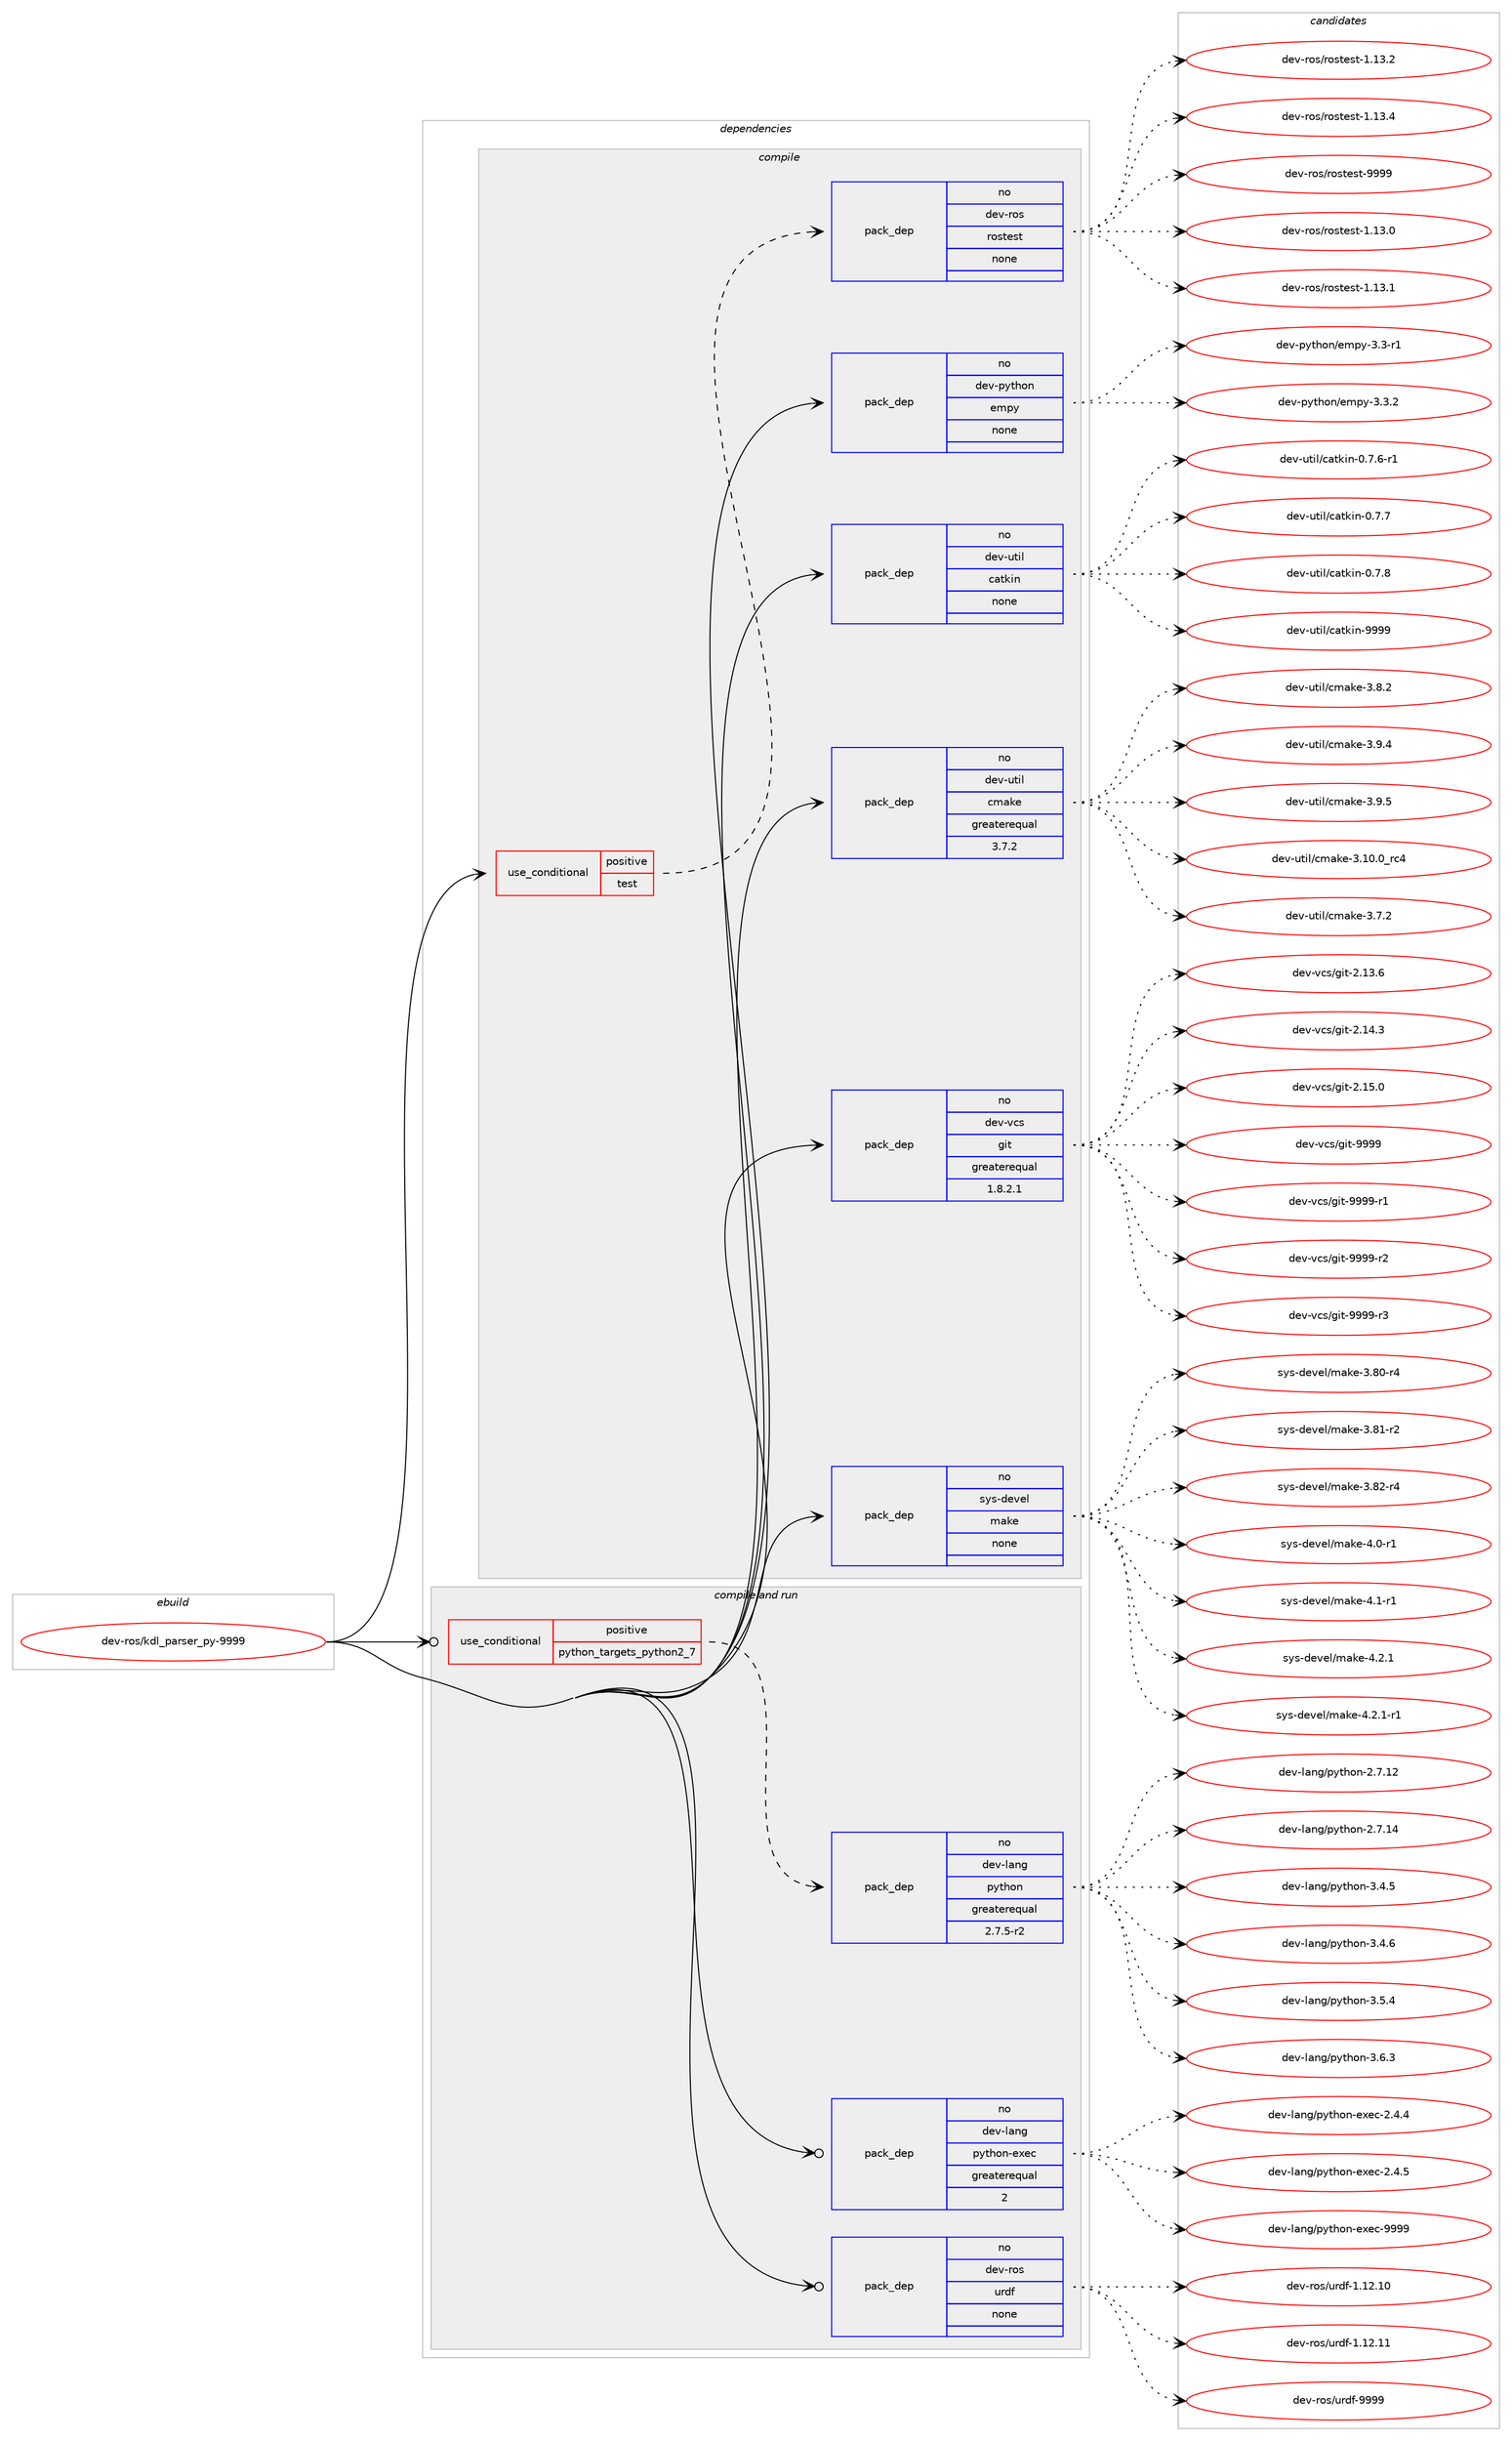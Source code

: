 digraph prolog {

# *************
# Graph options
# *************

newrank=true;
concentrate=true;
compound=true;
graph [rankdir=LR,fontname=Helvetica,fontsize=10,ranksep=1.5];#, ranksep=2.5, nodesep=0.2];
edge  [arrowhead=vee];
node  [fontname=Helvetica,fontsize=10];

# **********
# The ebuild
# **********

subgraph cluster_leftcol {
color=gray;
rank=same;
label=<<i>ebuild</i>>;
id [label="dev-ros/kdl_parser_py-9999", color=red, width=4, href="../dev-ros/kdl_parser_py-9999.svg"];
}

# ****************
# The dependencies
# ****************

subgraph cluster_midcol {
color=gray;
label=<<i>dependencies</i>>;
subgraph cluster_compile {
fillcolor="#eeeeee";
style=filled;
label=<<i>compile</i>>;
subgraph cond45642 {
dependency203620 [label=<<TABLE BORDER="0" CELLBORDER="1" CELLSPACING="0" CELLPADDING="4"><TR><TD ROWSPAN="3" CELLPADDING="10">use_conditional</TD></TR><TR><TD>positive</TD></TR><TR><TD>test</TD></TR></TABLE>>, shape=none, color=red];
subgraph pack153991 {
dependency203621 [label=<<TABLE BORDER="0" CELLBORDER="1" CELLSPACING="0" CELLPADDING="4" WIDTH="220"><TR><TD ROWSPAN="6" CELLPADDING="30">pack_dep</TD></TR><TR><TD WIDTH="110">no</TD></TR><TR><TD>dev-ros</TD></TR><TR><TD>rostest</TD></TR><TR><TD>none</TD></TR><TR><TD></TD></TR></TABLE>>, shape=none, color=blue];
}
dependency203620:e -> dependency203621:w [weight=20,style="dashed",arrowhead="vee"];
}
id:e -> dependency203620:w [weight=20,style="solid",arrowhead="vee"];
subgraph pack153992 {
dependency203622 [label=<<TABLE BORDER="0" CELLBORDER="1" CELLSPACING="0" CELLPADDING="4" WIDTH="220"><TR><TD ROWSPAN="6" CELLPADDING="30">pack_dep</TD></TR><TR><TD WIDTH="110">no</TD></TR><TR><TD>dev-python</TD></TR><TR><TD>empy</TD></TR><TR><TD>none</TD></TR><TR><TD></TD></TR></TABLE>>, shape=none, color=blue];
}
id:e -> dependency203622:w [weight=20,style="solid",arrowhead="vee"];
subgraph pack153993 {
dependency203623 [label=<<TABLE BORDER="0" CELLBORDER="1" CELLSPACING="0" CELLPADDING="4" WIDTH="220"><TR><TD ROWSPAN="6" CELLPADDING="30">pack_dep</TD></TR><TR><TD WIDTH="110">no</TD></TR><TR><TD>dev-util</TD></TR><TR><TD>catkin</TD></TR><TR><TD>none</TD></TR><TR><TD></TD></TR></TABLE>>, shape=none, color=blue];
}
id:e -> dependency203623:w [weight=20,style="solid",arrowhead="vee"];
subgraph pack153994 {
dependency203624 [label=<<TABLE BORDER="0" CELLBORDER="1" CELLSPACING="0" CELLPADDING="4" WIDTH="220"><TR><TD ROWSPAN="6" CELLPADDING="30">pack_dep</TD></TR><TR><TD WIDTH="110">no</TD></TR><TR><TD>dev-util</TD></TR><TR><TD>cmake</TD></TR><TR><TD>greaterequal</TD></TR><TR><TD>3.7.2</TD></TR></TABLE>>, shape=none, color=blue];
}
id:e -> dependency203624:w [weight=20,style="solid",arrowhead="vee"];
subgraph pack153995 {
dependency203625 [label=<<TABLE BORDER="0" CELLBORDER="1" CELLSPACING="0" CELLPADDING="4" WIDTH="220"><TR><TD ROWSPAN="6" CELLPADDING="30">pack_dep</TD></TR><TR><TD WIDTH="110">no</TD></TR><TR><TD>dev-vcs</TD></TR><TR><TD>git</TD></TR><TR><TD>greaterequal</TD></TR><TR><TD>1.8.2.1</TD></TR></TABLE>>, shape=none, color=blue];
}
id:e -> dependency203625:w [weight=20,style="solid",arrowhead="vee"];
subgraph pack153996 {
dependency203626 [label=<<TABLE BORDER="0" CELLBORDER="1" CELLSPACING="0" CELLPADDING="4" WIDTH="220"><TR><TD ROWSPAN="6" CELLPADDING="30">pack_dep</TD></TR><TR><TD WIDTH="110">no</TD></TR><TR><TD>sys-devel</TD></TR><TR><TD>make</TD></TR><TR><TD>none</TD></TR><TR><TD></TD></TR></TABLE>>, shape=none, color=blue];
}
id:e -> dependency203626:w [weight=20,style="solid",arrowhead="vee"];
}
subgraph cluster_compileandrun {
fillcolor="#eeeeee";
style=filled;
label=<<i>compile and run</i>>;
subgraph cond45643 {
dependency203627 [label=<<TABLE BORDER="0" CELLBORDER="1" CELLSPACING="0" CELLPADDING="4"><TR><TD ROWSPAN="3" CELLPADDING="10">use_conditional</TD></TR><TR><TD>positive</TD></TR><TR><TD>python_targets_python2_7</TD></TR></TABLE>>, shape=none, color=red];
subgraph pack153997 {
dependency203628 [label=<<TABLE BORDER="0" CELLBORDER="1" CELLSPACING="0" CELLPADDING="4" WIDTH="220"><TR><TD ROWSPAN="6" CELLPADDING="30">pack_dep</TD></TR><TR><TD WIDTH="110">no</TD></TR><TR><TD>dev-lang</TD></TR><TR><TD>python</TD></TR><TR><TD>greaterequal</TD></TR><TR><TD>2.7.5-r2</TD></TR></TABLE>>, shape=none, color=blue];
}
dependency203627:e -> dependency203628:w [weight=20,style="dashed",arrowhead="vee"];
}
id:e -> dependency203627:w [weight=20,style="solid",arrowhead="odotvee"];
subgraph pack153998 {
dependency203629 [label=<<TABLE BORDER="0" CELLBORDER="1" CELLSPACING="0" CELLPADDING="4" WIDTH="220"><TR><TD ROWSPAN="6" CELLPADDING="30">pack_dep</TD></TR><TR><TD WIDTH="110">no</TD></TR><TR><TD>dev-lang</TD></TR><TR><TD>python-exec</TD></TR><TR><TD>greaterequal</TD></TR><TR><TD>2</TD></TR></TABLE>>, shape=none, color=blue];
}
id:e -> dependency203629:w [weight=20,style="solid",arrowhead="odotvee"];
subgraph pack153999 {
dependency203630 [label=<<TABLE BORDER="0" CELLBORDER="1" CELLSPACING="0" CELLPADDING="4" WIDTH="220"><TR><TD ROWSPAN="6" CELLPADDING="30">pack_dep</TD></TR><TR><TD WIDTH="110">no</TD></TR><TR><TD>dev-ros</TD></TR><TR><TD>urdf</TD></TR><TR><TD>none</TD></TR><TR><TD></TD></TR></TABLE>>, shape=none, color=blue];
}
id:e -> dependency203630:w [weight=20,style="solid",arrowhead="odotvee"];
}
subgraph cluster_run {
fillcolor="#eeeeee";
style=filled;
label=<<i>run</i>>;
}
}

# **************
# The candidates
# **************

subgraph cluster_choices {
rank=same;
color=gray;
label=<<i>candidates</i>>;

subgraph choice153991 {
color=black;
nodesep=1;
choice100101118451141111154711411111511610111511645494649514648 [label="dev-ros/rostest-1.13.0", color=red, width=4,href="../dev-ros/rostest-1.13.0.svg"];
choice100101118451141111154711411111511610111511645494649514649 [label="dev-ros/rostest-1.13.1", color=red, width=4,href="../dev-ros/rostest-1.13.1.svg"];
choice100101118451141111154711411111511610111511645494649514650 [label="dev-ros/rostest-1.13.2", color=red, width=4,href="../dev-ros/rostest-1.13.2.svg"];
choice100101118451141111154711411111511610111511645494649514652 [label="dev-ros/rostest-1.13.4", color=red, width=4,href="../dev-ros/rostest-1.13.4.svg"];
choice10010111845114111115471141111151161011151164557575757 [label="dev-ros/rostest-9999", color=red, width=4,href="../dev-ros/rostest-9999.svg"];
dependency203621:e -> choice100101118451141111154711411111511610111511645494649514648:w [style=dotted,weight="100"];
dependency203621:e -> choice100101118451141111154711411111511610111511645494649514649:w [style=dotted,weight="100"];
dependency203621:e -> choice100101118451141111154711411111511610111511645494649514650:w [style=dotted,weight="100"];
dependency203621:e -> choice100101118451141111154711411111511610111511645494649514652:w [style=dotted,weight="100"];
dependency203621:e -> choice10010111845114111115471141111151161011151164557575757:w [style=dotted,weight="100"];
}
subgraph choice153992 {
color=black;
nodesep=1;
choice1001011184511212111610411111047101109112121455146514511449 [label="dev-python/empy-3.3-r1", color=red, width=4,href="../dev-python/empy-3.3-r1.svg"];
choice1001011184511212111610411111047101109112121455146514650 [label="dev-python/empy-3.3.2", color=red, width=4,href="../dev-python/empy-3.3.2.svg"];
dependency203622:e -> choice1001011184511212111610411111047101109112121455146514511449:w [style=dotted,weight="100"];
dependency203622:e -> choice1001011184511212111610411111047101109112121455146514650:w [style=dotted,weight="100"];
}
subgraph choice153993 {
color=black;
nodesep=1;
choice100101118451171161051084799971161071051104548465546544511449 [label="dev-util/catkin-0.7.6-r1", color=red, width=4,href="../dev-util/catkin-0.7.6-r1.svg"];
choice10010111845117116105108479997116107105110454846554655 [label="dev-util/catkin-0.7.7", color=red, width=4,href="../dev-util/catkin-0.7.7.svg"];
choice10010111845117116105108479997116107105110454846554656 [label="dev-util/catkin-0.7.8", color=red, width=4,href="../dev-util/catkin-0.7.8.svg"];
choice100101118451171161051084799971161071051104557575757 [label="dev-util/catkin-9999", color=red, width=4,href="../dev-util/catkin-9999.svg"];
dependency203623:e -> choice100101118451171161051084799971161071051104548465546544511449:w [style=dotted,weight="100"];
dependency203623:e -> choice10010111845117116105108479997116107105110454846554655:w [style=dotted,weight="100"];
dependency203623:e -> choice10010111845117116105108479997116107105110454846554656:w [style=dotted,weight="100"];
dependency203623:e -> choice100101118451171161051084799971161071051104557575757:w [style=dotted,weight="100"];
}
subgraph choice153994 {
color=black;
nodesep=1;
choice1001011184511711610510847991099710710145514649484648951149952 [label="dev-util/cmake-3.10.0_rc4", color=red, width=4,href="../dev-util/cmake-3.10.0_rc4.svg"];
choice10010111845117116105108479910997107101455146554650 [label="dev-util/cmake-3.7.2", color=red, width=4,href="../dev-util/cmake-3.7.2.svg"];
choice10010111845117116105108479910997107101455146564650 [label="dev-util/cmake-3.8.2", color=red, width=4,href="../dev-util/cmake-3.8.2.svg"];
choice10010111845117116105108479910997107101455146574652 [label="dev-util/cmake-3.9.4", color=red, width=4,href="../dev-util/cmake-3.9.4.svg"];
choice10010111845117116105108479910997107101455146574653 [label="dev-util/cmake-3.9.5", color=red, width=4,href="../dev-util/cmake-3.9.5.svg"];
dependency203624:e -> choice1001011184511711610510847991099710710145514649484648951149952:w [style=dotted,weight="100"];
dependency203624:e -> choice10010111845117116105108479910997107101455146554650:w [style=dotted,weight="100"];
dependency203624:e -> choice10010111845117116105108479910997107101455146564650:w [style=dotted,weight="100"];
dependency203624:e -> choice10010111845117116105108479910997107101455146574652:w [style=dotted,weight="100"];
dependency203624:e -> choice10010111845117116105108479910997107101455146574653:w [style=dotted,weight="100"];
}
subgraph choice153995 {
color=black;
nodesep=1;
choice10010111845118991154710310511645504649514654 [label="dev-vcs/git-2.13.6", color=red, width=4,href="../dev-vcs/git-2.13.6.svg"];
choice10010111845118991154710310511645504649524651 [label="dev-vcs/git-2.14.3", color=red, width=4,href="../dev-vcs/git-2.14.3.svg"];
choice10010111845118991154710310511645504649534648 [label="dev-vcs/git-2.15.0", color=red, width=4,href="../dev-vcs/git-2.15.0.svg"];
choice1001011184511899115471031051164557575757 [label="dev-vcs/git-9999", color=red, width=4,href="../dev-vcs/git-9999.svg"];
choice10010111845118991154710310511645575757574511449 [label="dev-vcs/git-9999-r1", color=red, width=4,href="../dev-vcs/git-9999-r1.svg"];
choice10010111845118991154710310511645575757574511450 [label="dev-vcs/git-9999-r2", color=red, width=4,href="../dev-vcs/git-9999-r2.svg"];
choice10010111845118991154710310511645575757574511451 [label="dev-vcs/git-9999-r3", color=red, width=4,href="../dev-vcs/git-9999-r3.svg"];
dependency203625:e -> choice10010111845118991154710310511645504649514654:w [style=dotted,weight="100"];
dependency203625:e -> choice10010111845118991154710310511645504649524651:w [style=dotted,weight="100"];
dependency203625:e -> choice10010111845118991154710310511645504649534648:w [style=dotted,weight="100"];
dependency203625:e -> choice1001011184511899115471031051164557575757:w [style=dotted,weight="100"];
dependency203625:e -> choice10010111845118991154710310511645575757574511449:w [style=dotted,weight="100"];
dependency203625:e -> choice10010111845118991154710310511645575757574511450:w [style=dotted,weight="100"];
dependency203625:e -> choice10010111845118991154710310511645575757574511451:w [style=dotted,weight="100"];
}
subgraph choice153996 {
color=black;
nodesep=1;
choice11512111545100101118101108471099710710145514656484511452 [label="sys-devel/make-3.80-r4", color=red, width=4,href="../sys-devel/make-3.80-r4.svg"];
choice11512111545100101118101108471099710710145514656494511450 [label="sys-devel/make-3.81-r2", color=red, width=4,href="../sys-devel/make-3.81-r2.svg"];
choice11512111545100101118101108471099710710145514656504511452 [label="sys-devel/make-3.82-r4", color=red, width=4,href="../sys-devel/make-3.82-r4.svg"];
choice115121115451001011181011084710997107101455246484511449 [label="sys-devel/make-4.0-r1", color=red, width=4,href="../sys-devel/make-4.0-r1.svg"];
choice115121115451001011181011084710997107101455246494511449 [label="sys-devel/make-4.1-r1", color=red, width=4,href="../sys-devel/make-4.1-r1.svg"];
choice115121115451001011181011084710997107101455246504649 [label="sys-devel/make-4.2.1", color=red, width=4,href="../sys-devel/make-4.2.1.svg"];
choice1151211154510010111810110847109971071014552465046494511449 [label="sys-devel/make-4.2.1-r1", color=red, width=4,href="../sys-devel/make-4.2.1-r1.svg"];
dependency203626:e -> choice11512111545100101118101108471099710710145514656484511452:w [style=dotted,weight="100"];
dependency203626:e -> choice11512111545100101118101108471099710710145514656494511450:w [style=dotted,weight="100"];
dependency203626:e -> choice11512111545100101118101108471099710710145514656504511452:w [style=dotted,weight="100"];
dependency203626:e -> choice115121115451001011181011084710997107101455246484511449:w [style=dotted,weight="100"];
dependency203626:e -> choice115121115451001011181011084710997107101455246494511449:w [style=dotted,weight="100"];
dependency203626:e -> choice115121115451001011181011084710997107101455246504649:w [style=dotted,weight="100"];
dependency203626:e -> choice1151211154510010111810110847109971071014552465046494511449:w [style=dotted,weight="100"];
}
subgraph choice153997 {
color=black;
nodesep=1;
choice10010111845108971101034711212111610411111045504655464950 [label="dev-lang/python-2.7.12", color=red, width=4,href="../dev-lang/python-2.7.12.svg"];
choice10010111845108971101034711212111610411111045504655464952 [label="dev-lang/python-2.7.14", color=red, width=4,href="../dev-lang/python-2.7.14.svg"];
choice100101118451089711010347112121116104111110455146524653 [label="dev-lang/python-3.4.5", color=red, width=4,href="../dev-lang/python-3.4.5.svg"];
choice100101118451089711010347112121116104111110455146524654 [label="dev-lang/python-3.4.6", color=red, width=4,href="../dev-lang/python-3.4.6.svg"];
choice100101118451089711010347112121116104111110455146534652 [label="dev-lang/python-3.5.4", color=red, width=4,href="../dev-lang/python-3.5.4.svg"];
choice100101118451089711010347112121116104111110455146544651 [label="dev-lang/python-3.6.3", color=red, width=4,href="../dev-lang/python-3.6.3.svg"];
dependency203628:e -> choice10010111845108971101034711212111610411111045504655464950:w [style=dotted,weight="100"];
dependency203628:e -> choice10010111845108971101034711212111610411111045504655464952:w [style=dotted,weight="100"];
dependency203628:e -> choice100101118451089711010347112121116104111110455146524653:w [style=dotted,weight="100"];
dependency203628:e -> choice100101118451089711010347112121116104111110455146524654:w [style=dotted,weight="100"];
dependency203628:e -> choice100101118451089711010347112121116104111110455146534652:w [style=dotted,weight="100"];
dependency203628:e -> choice100101118451089711010347112121116104111110455146544651:w [style=dotted,weight="100"];
}
subgraph choice153998 {
color=black;
nodesep=1;
choice1001011184510897110103471121211161041111104510112010199455046524652 [label="dev-lang/python-exec-2.4.4", color=red, width=4,href="../dev-lang/python-exec-2.4.4.svg"];
choice1001011184510897110103471121211161041111104510112010199455046524653 [label="dev-lang/python-exec-2.4.5", color=red, width=4,href="../dev-lang/python-exec-2.4.5.svg"];
choice10010111845108971101034711212111610411111045101120101994557575757 [label="dev-lang/python-exec-9999", color=red, width=4,href="../dev-lang/python-exec-9999.svg"];
dependency203629:e -> choice1001011184510897110103471121211161041111104510112010199455046524652:w [style=dotted,weight="100"];
dependency203629:e -> choice1001011184510897110103471121211161041111104510112010199455046524653:w [style=dotted,weight="100"];
dependency203629:e -> choice10010111845108971101034711212111610411111045101120101994557575757:w [style=dotted,weight="100"];
}
subgraph choice153999 {
color=black;
nodesep=1;
choice10010111845114111115471171141001024549464950464948 [label="dev-ros/urdf-1.12.10", color=red, width=4,href="../dev-ros/urdf-1.12.10.svg"];
choice10010111845114111115471171141001024549464950464949 [label="dev-ros/urdf-1.12.11", color=red, width=4,href="../dev-ros/urdf-1.12.11.svg"];
choice10010111845114111115471171141001024557575757 [label="dev-ros/urdf-9999", color=red, width=4,href="../dev-ros/urdf-9999.svg"];
dependency203630:e -> choice10010111845114111115471171141001024549464950464948:w [style=dotted,weight="100"];
dependency203630:e -> choice10010111845114111115471171141001024549464950464949:w [style=dotted,weight="100"];
dependency203630:e -> choice10010111845114111115471171141001024557575757:w [style=dotted,weight="100"];
}
}

}
